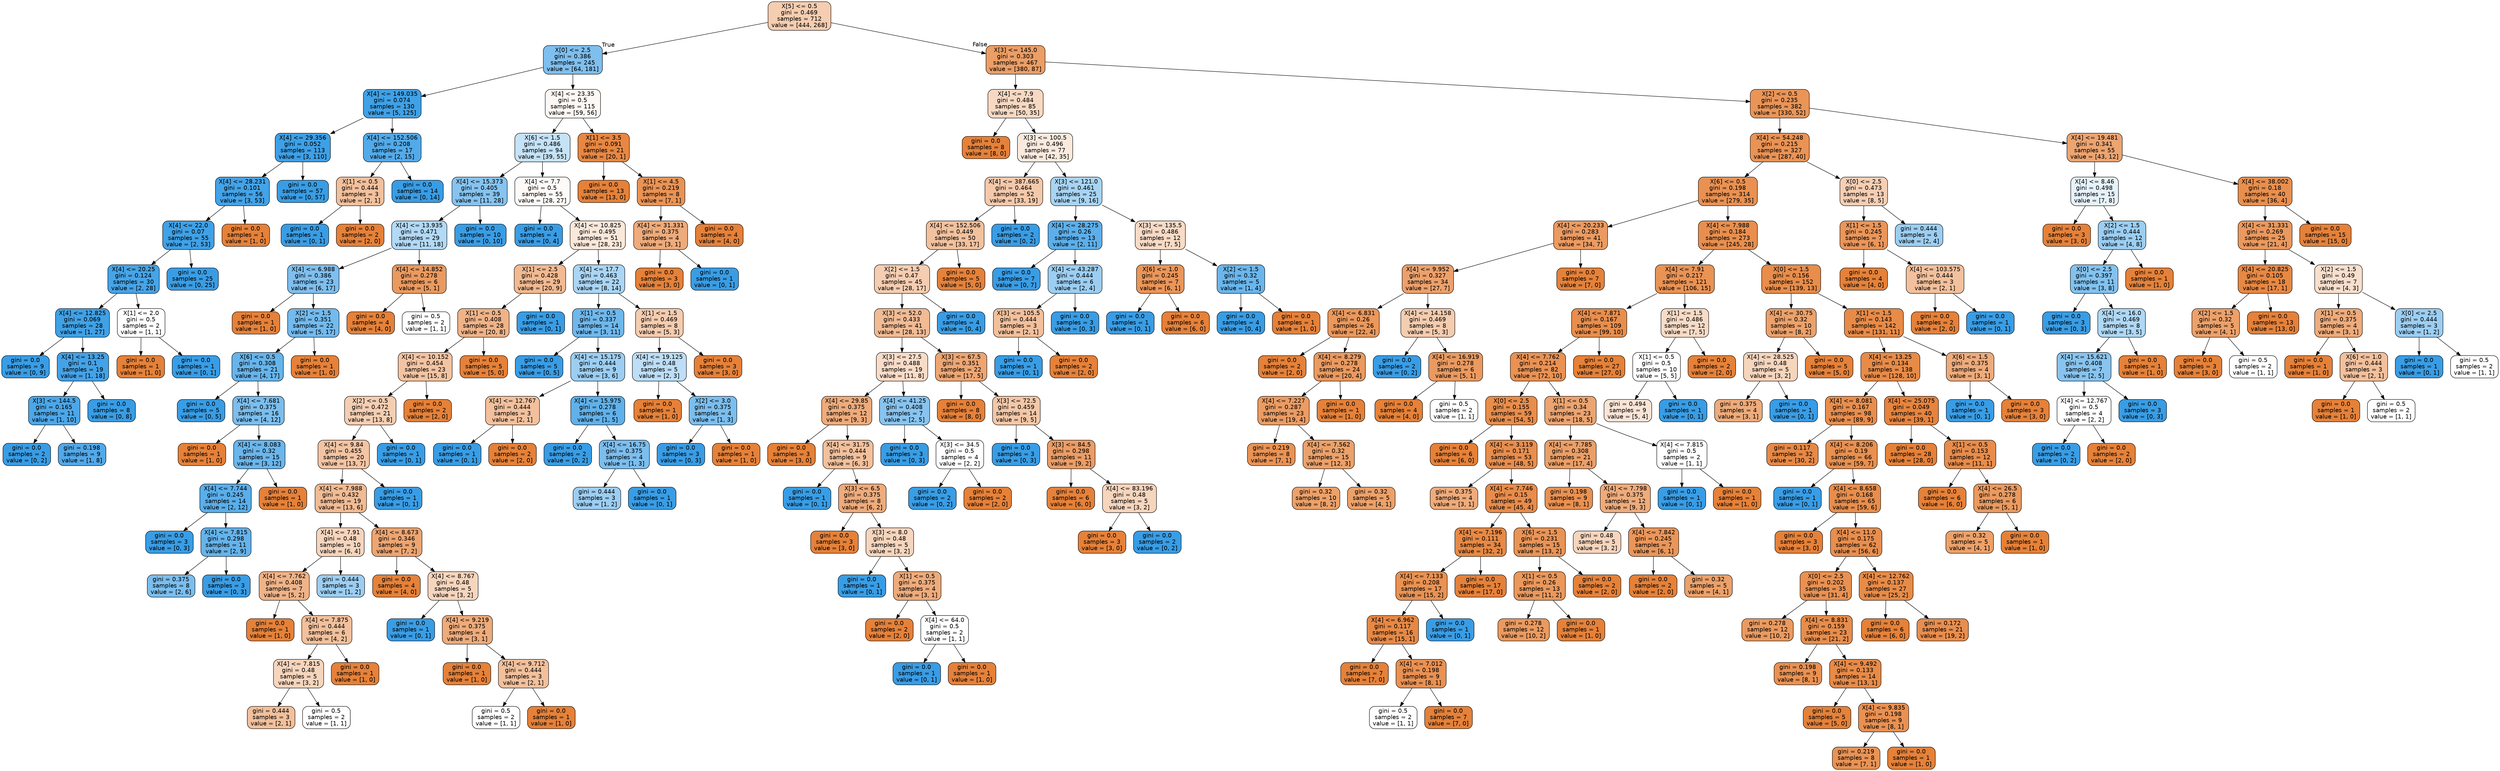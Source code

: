 digraph Tree {
node [shape=box, style="filled, rounded", color="black", fontname=helvetica] ;
edge [fontname=helvetica] ;
0 [label="X[5] <= 0.5\ngini = 0.469\nsamples = 712\nvalue = [444, 268]", fillcolor="#e5813965"] ;
1 [label="X[0] <= 2.5\ngini = 0.386\nsamples = 245\nvalue = [64, 181]", fillcolor="#399de5a5"] ;
0 -> 1 [labeldistance=2.5, labelangle=45, headlabel="True"] ;
2 [label="X[4] <= 149.035\ngini = 0.074\nsamples = 130\nvalue = [5, 125]", fillcolor="#399de5f5"] ;
1 -> 2 ;
3 [label="X[4] <= 29.356\ngini = 0.052\nsamples = 113\nvalue = [3, 110]", fillcolor="#399de5f8"] ;
2 -> 3 ;
4 [label="X[4] <= 28.231\ngini = 0.101\nsamples = 56\nvalue = [3, 53]", fillcolor="#399de5f1"] ;
3 -> 4 ;
5 [label="X[4] <= 22.0\ngini = 0.07\nsamples = 55\nvalue = [2, 53]", fillcolor="#399de5f5"] ;
4 -> 5 ;
6 [label="X[4] <= 20.25\ngini = 0.124\nsamples = 30\nvalue = [2, 28]", fillcolor="#399de5ed"] ;
5 -> 6 ;
7 [label="X[4] <= 12.825\ngini = 0.069\nsamples = 28\nvalue = [1, 27]", fillcolor="#399de5f6"] ;
6 -> 7 ;
8 [label="gini = 0.0\nsamples = 9\nvalue = [0, 9]", fillcolor="#399de5ff"] ;
7 -> 8 ;
9 [label="X[4] <= 13.25\ngini = 0.1\nsamples = 19\nvalue = [1, 18]", fillcolor="#399de5f1"] ;
7 -> 9 ;
10 [label="X[3] <= 144.5\ngini = 0.165\nsamples = 11\nvalue = [1, 10]", fillcolor="#399de5e6"] ;
9 -> 10 ;
11 [label="gini = 0.0\nsamples = 2\nvalue = [0, 2]", fillcolor="#399de5ff"] ;
10 -> 11 ;
12 [label="gini = 0.198\nsamples = 9\nvalue = [1, 8]", fillcolor="#399de5df"] ;
10 -> 12 ;
13 [label="gini = 0.0\nsamples = 8\nvalue = [0, 8]", fillcolor="#399de5ff"] ;
9 -> 13 ;
14 [label="X[1] <= 2.0\ngini = 0.5\nsamples = 2\nvalue = [1, 1]", fillcolor="#e5813900"] ;
6 -> 14 ;
15 [label="gini = 0.0\nsamples = 1\nvalue = [1, 0]", fillcolor="#e58139ff"] ;
14 -> 15 ;
16 [label="gini = 0.0\nsamples = 1\nvalue = [0, 1]", fillcolor="#399de5ff"] ;
14 -> 16 ;
17 [label="gini = 0.0\nsamples = 25\nvalue = [0, 25]", fillcolor="#399de5ff"] ;
5 -> 17 ;
18 [label="gini = 0.0\nsamples = 1\nvalue = [1, 0]", fillcolor="#e58139ff"] ;
4 -> 18 ;
19 [label="gini = 0.0\nsamples = 57\nvalue = [0, 57]", fillcolor="#399de5ff"] ;
3 -> 19 ;
20 [label="X[4] <= 152.506\ngini = 0.208\nsamples = 17\nvalue = [2, 15]", fillcolor="#399de5dd"] ;
2 -> 20 ;
21 [label="X[1] <= 0.5\ngini = 0.444\nsamples = 3\nvalue = [2, 1]", fillcolor="#e581397f"] ;
20 -> 21 ;
22 [label="gini = 0.0\nsamples = 1\nvalue = [0, 1]", fillcolor="#399de5ff"] ;
21 -> 22 ;
23 [label="gini = 0.0\nsamples = 2\nvalue = [2, 0]", fillcolor="#e58139ff"] ;
21 -> 23 ;
24 [label="gini = 0.0\nsamples = 14\nvalue = [0, 14]", fillcolor="#399de5ff"] ;
20 -> 24 ;
25 [label="X[4] <= 23.35\ngini = 0.5\nsamples = 115\nvalue = [59, 56]", fillcolor="#e581390d"] ;
1 -> 25 ;
26 [label="X[6] <= 1.5\ngini = 0.486\nsamples = 94\nvalue = [39, 55]", fillcolor="#399de54a"] ;
25 -> 26 ;
27 [label="X[4] <= 15.373\ngini = 0.405\nsamples = 39\nvalue = [11, 28]", fillcolor="#399de59b"] ;
26 -> 27 ;
28 [label="X[4] <= 13.935\ngini = 0.471\nsamples = 29\nvalue = [11, 18]", fillcolor="#399de563"] ;
27 -> 28 ;
29 [label="X[4] <= 6.988\ngini = 0.386\nsamples = 23\nvalue = [6, 17]", fillcolor="#399de5a5"] ;
28 -> 29 ;
30 [label="gini = 0.0\nsamples = 1\nvalue = [1, 0]", fillcolor="#e58139ff"] ;
29 -> 30 ;
31 [label="X[2] <= 1.5\ngini = 0.351\nsamples = 22\nvalue = [5, 17]", fillcolor="#399de5b4"] ;
29 -> 31 ;
32 [label="X[6] <= 0.5\ngini = 0.308\nsamples = 21\nvalue = [4, 17]", fillcolor="#399de5c3"] ;
31 -> 32 ;
33 [label="gini = 0.0\nsamples = 5\nvalue = [0, 5]", fillcolor="#399de5ff"] ;
32 -> 33 ;
34 [label="X[4] <= 7.681\ngini = 0.375\nsamples = 16\nvalue = [4, 12]", fillcolor="#399de5aa"] ;
32 -> 34 ;
35 [label="gini = 0.0\nsamples = 1\nvalue = [1, 0]", fillcolor="#e58139ff"] ;
34 -> 35 ;
36 [label="X[4] <= 8.083\ngini = 0.32\nsamples = 15\nvalue = [3, 12]", fillcolor="#399de5bf"] ;
34 -> 36 ;
37 [label="X[4] <= 7.744\ngini = 0.245\nsamples = 14\nvalue = [2, 12]", fillcolor="#399de5d4"] ;
36 -> 37 ;
38 [label="gini = 0.0\nsamples = 3\nvalue = [0, 3]", fillcolor="#399de5ff"] ;
37 -> 38 ;
39 [label="X[4] <= 7.815\ngini = 0.298\nsamples = 11\nvalue = [2, 9]", fillcolor="#399de5c6"] ;
37 -> 39 ;
40 [label="gini = 0.375\nsamples = 8\nvalue = [2, 6]", fillcolor="#399de5aa"] ;
39 -> 40 ;
41 [label="gini = 0.0\nsamples = 3\nvalue = [0, 3]", fillcolor="#399de5ff"] ;
39 -> 41 ;
42 [label="gini = 0.0\nsamples = 1\nvalue = [1, 0]", fillcolor="#e58139ff"] ;
36 -> 42 ;
43 [label="gini = 0.0\nsamples = 1\nvalue = [1, 0]", fillcolor="#e58139ff"] ;
31 -> 43 ;
44 [label="X[4] <= 14.852\ngini = 0.278\nsamples = 6\nvalue = [5, 1]", fillcolor="#e58139cc"] ;
28 -> 44 ;
45 [label="gini = 0.0\nsamples = 4\nvalue = [4, 0]", fillcolor="#e58139ff"] ;
44 -> 45 ;
46 [label="gini = 0.5\nsamples = 2\nvalue = [1, 1]", fillcolor="#e5813900"] ;
44 -> 46 ;
47 [label="gini = 0.0\nsamples = 10\nvalue = [0, 10]", fillcolor="#399de5ff"] ;
27 -> 47 ;
48 [label="X[4] <= 7.7\ngini = 0.5\nsamples = 55\nvalue = [28, 27]", fillcolor="#e5813909"] ;
26 -> 48 ;
49 [label="gini = 0.0\nsamples = 4\nvalue = [0, 4]", fillcolor="#399de5ff"] ;
48 -> 49 ;
50 [label="X[4] <= 10.825\ngini = 0.495\nsamples = 51\nvalue = [28, 23]", fillcolor="#e581392e"] ;
48 -> 50 ;
51 [label="X[1] <= 2.5\ngini = 0.428\nsamples = 29\nvalue = [20, 9]", fillcolor="#e581398c"] ;
50 -> 51 ;
52 [label="X[1] <= 0.5\ngini = 0.408\nsamples = 28\nvalue = [20, 8]", fillcolor="#e5813999"] ;
51 -> 52 ;
53 [label="X[4] <= 10.152\ngini = 0.454\nsamples = 23\nvalue = [15, 8]", fillcolor="#e5813977"] ;
52 -> 53 ;
54 [label="X[2] <= 0.5\ngini = 0.472\nsamples = 21\nvalue = [13, 8]", fillcolor="#e5813962"] ;
53 -> 54 ;
55 [label="X[4] <= 9.84\ngini = 0.455\nsamples = 20\nvalue = [13, 7]", fillcolor="#e5813976"] ;
54 -> 55 ;
56 [label="X[4] <= 7.988\ngini = 0.432\nsamples = 19\nvalue = [13, 6]", fillcolor="#e5813989"] ;
55 -> 56 ;
57 [label="X[4] <= 7.91\ngini = 0.48\nsamples = 10\nvalue = [6, 4]", fillcolor="#e5813955"] ;
56 -> 57 ;
58 [label="X[4] <= 7.762\ngini = 0.408\nsamples = 7\nvalue = [5, 2]", fillcolor="#e5813999"] ;
57 -> 58 ;
59 [label="gini = 0.0\nsamples = 1\nvalue = [1, 0]", fillcolor="#e58139ff"] ;
58 -> 59 ;
60 [label="X[4] <= 7.875\ngini = 0.444\nsamples = 6\nvalue = [4, 2]", fillcolor="#e581397f"] ;
58 -> 60 ;
61 [label="X[4] <= 7.815\ngini = 0.48\nsamples = 5\nvalue = [3, 2]", fillcolor="#e5813955"] ;
60 -> 61 ;
62 [label="gini = 0.444\nsamples = 3\nvalue = [2, 1]", fillcolor="#e581397f"] ;
61 -> 62 ;
63 [label="gini = 0.5\nsamples = 2\nvalue = [1, 1]", fillcolor="#e5813900"] ;
61 -> 63 ;
64 [label="gini = 0.0\nsamples = 1\nvalue = [1, 0]", fillcolor="#e58139ff"] ;
60 -> 64 ;
65 [label="gini = 0.444\nsamples = 3\nvalue = [1, 2]", fillcolor="#399de57f"] ;
57 -> 65 ;
66 [label="X[4] <= 8.673\ngini = 0.346\nsamples = 9\nvalue = [7, 2]", fillcolor="#e58139b6"] ;
56 -> 66 ;
67 [label="gini = 0.0\nsamples = 4\nvalue = [4, 0]", fillcolor="#e58139ff"] ;
66 -> 67 ;
68 [label="X[4] <= 8.767\ngini = 0.48\nsamples = 5\nvalue = [3, 2]", fillcolor="#e5813955"] ;
66 -> 68 ;
69 [label="gini = 0.0\nsamples = 1\nvalue = [0, 1]", fillcolor="#399de5ff"] ;
68 -> 69 ;
70 [label="X[4] <= 9.219\ngini = 0.375\nsamples = 4\nvalue = [3, 1]", fillcolor="#e58139aa"] ;
68 -> 70 ;
71 [label="gini = 0.0\nsamples = 1\nvalue = [1, 0]", fillcolor="#e58139ff"] ;
70 -> 71 ;
72 [label="X[4] <= 9.712\ngini = 0.444\nsamples = 3\nvalue = [2, 1]", fillcolor="#e581397f"] ;
70 -> 72 ;
73 [label="gini = 0.5\nsamples = 2\nvalue = [1, 1]", fillcolor="#e5813900"] ;
72 -> 73 ;
74 [label="gini = 0.0\nsamples = 1\nvalue = [1, 0]", fillcolor="#e58139ff"] ;
72 -> 74 ;
75 [label="gini = 0.0\nsamples = 1\nvalue = [0, 1]", fillcolor="#399de5ff"] ;
55 -> 75 ;
76 [label="gini = 0.0\nsamples = 1\nvalue = [0, 1]", fillcolor="#399de5ff"] ;
54 -> 76 ;
77 [label="gini = 0.0\nsamples = 2\nvalue = [2, 0]", fillcolor="#e58139ff"] ;
53 -> 77 ;
78 [label="gini = 0.0\nsamples = 5\nvalue = [5, 0]", fillcolor="#e58139ff"] ;
52 -> 78 ;
79 [label="gini = 0.0\nsamples = 1\nvalue = [0, 1]", fillcolor="#399de5ff"] ;
51 -> 79 ;
80 [label="X[4] <= 17.7\ngini = 0.463\nsamples = 22\nvalue = [8, 14]", fillcolor="#399de56d"] ;
50 -> 80 ;
81 [label="X[1] <= 0.5\ngini = 0.337\nsamples = 14\nvalue = [3, 11]", fillcolor="#399de5b9"] ;
80 -> 81 ;
82 [label="gini = 0.0\nsamples = 5\nvalue = [0, 5]", fillcolor="#399de5ff"] ;
81 -> 82 ;
83 [label="X[4] <= 15.175\ngini = 0.444\nsamples = 9\nvalue = [3, 6]", fillcolor="#399de57f"] ;
81 -> 83 ;
84 [label="X[4] <= 12.767\ngini = 0.444\nsamples = 3\nvalue = [2, 1]", fillcolor="#e581397f"] ;
83 -> 84 ;
85 [label="gini = 0.0\nsamples = 1\nvalue = [0, 1]", fillcolor="#399de5ff"] ;
84 -> 85 ;
86 [label="gini = 0.0\nsamples = 2\nvalue = [2, 0]", fillcolor="#e58139ff"] ;
84 -> 86 ;
87 [label="X[4] <= 15.975\ngini = 0.278\nsamples = 6\nvalue = [1, 5]", fillcolor="#399de5cc"] ;
83 -> 87 ;
88 [label="gini = 0.0\nsamples = 2\nvalue = [0, 2]", fillcolor="#399de5ff"] ;
87 -> 88 ;
89 [label="X[4] <= 16.75\ngini = 0.375\nsamples = 4\nvalue = [1, 3]", fillcolor="#399de5aa"] ;
87 -> 89 ;
90 [label="gini = 0.444\nsamples = 3\nvalue = [1, 2]", fillcolor="#399de57f"] ;
89 -> 90 ;
91 [label="gini = 0.0\nsamples = 1\nvalue = [0, 1]", fillcolor="#399de5ff"] ;
89 -> 91 ;
92 [label="X[1] <= 1.5\ngini = 0.469\nsamples = 8\nvalue = [5, 3]", fillcolor="#e5813966"] ;
80 -> 92 ;
93 [label="X[4] <= 19.125\ngini = 0.48\nsamples = 5\nvalue = [2, 3]", fillcolor="#399de555"] ;
92 -> 93 ;
94 [label="gini = 0.0\nsamples = 1\nvalue = [1, 0]", fillcolor="#e58139ff"] ;
93 -> 94 ;
95 [label="X[2] <= 3.0\ngini = 0.375\nsamples = 4\nvalue = [1, 3]", fillcolor="#399de5aa"] ;
93 -> 95 ;
96 [label="gini = 0.0\nsamples = 3\nvalue = [0, 3]", fillcolor="#399de5ff"] ;
95 -> 96 ;
97 [label="gini = 0.0\nsamples = 1\nvalue = [1, 0]", fillcolor="#e58139ff"] ;
95 -> 97 ;
98 [label="gini = 0.0\nsamples = 3\nvalue = [3, 0]", fillcolor="#e58139ff"] ;
92 -> 98 ;
99 [label="X[1] <= 3.5\ngini = 0.091\nsamples = 21\nvalue = [20, 1]", fillcolor="#e58139f2"] ;
25 -> 99 ;
100 [label="gini = 0.0\nsamples = 13\nvalue = [13, 0]", fillcolor="#e58139ff"] ;
99 -> 100 ;
101 [label="X[1] <= 4.5\ngini = 0.219\nsamples = 8\nvalue = [7, 1]", fillcolor="#e58139db"] ;
99 -> 101 ;
102 [label="X[4] <= 31.331\ngini = 0.375\nsamples = 4\nvalue = [3, 1]", fillcolor="#e58139aa"] ;
101 -> 102 ;
103 [label="gini = 0.0\nsamples = 3\nvalue = [3, 0]", fillcolor="#e58139ff"] ;
102 -> 103 ;
104 [label="gini = 0.0\nsamples = 1\nvalue = [0, 1]", fillcolor="#399de5ff"] ;
102 -> 104 ;
105 [label="gini = 0.0\nsamples = 4\nvalue = [4, 0]", fillcolor="#e58139ff"] ;
101 -> 105 ;
106 [label="X[3] <= 145.0\ngini = 0.303\nsamples = 467\nvalue = [380, 87]", fillcolor="#e58139c5"] ;
0 -> 106 [labeldistance=2.5, labelangle=-45, headlabel="False"] ;
107 [label="X[4] <= 7.9\ngini = 0.484\nsamples = 85\nvalue = [50, 35]", fillcolor="#e581394d"] ;
106 -> 107 ;
108 [label="gini = 0.0\nsamples = 8\nvalue = [8, 0]", fillcolor="#e58139ff"] ;
107 -> 108 ;
109 [label="X[3] <= 100.5\ngini = 0.496\nsamples = 77\nvalue = [42, 35]", fillcolor="#e581392a"] ;
107 -> 109 ;
110 [label="X[4] <= 387.665\ngini = 0.464\nsamples = 52\nvalue = [33, 19]", fillcolor="#e581396c"] ;
109 -> 110 ;
111 [label="X[4] <= 152.506\ngini = 0.449\nsamples = 50\nvalue = [33, 17]", fillcolor="#e581397c"] ;
110 -> 111 ;
112 [label="X[2] <= 1.5\ngini = 0.47\nsamples = 45\nvalue = [28, 17]", fillcolor="#e5813964"] ;
111 -> 112 ;
113 [label="X[3] <= 52.0\ngini = 0.433\nsamples = 41\nvalue = [28, 13]", fillcolor="#e5813989"] ;
112 -> 113 ;
114 [label="X[3] <= 27.5\ngini = 0.488\nsamples = 19\nvalue = [11, 8]", fillcolor="#e5813946"] ;
113 -> 114 ;
115 [label="X[4] <= 29.85\ngini = 0.375\nsamples = 12\nvalue = [9, 3]", fillcolor="#e58139aa"] ;
114 -> 115 ;
116 [label="gini = 0.0\nsamples = 3\nvalue = [3, 0]", fillcolor="#e58139ff"] ;
115 -> 116 ;
117 [label="X[4] <= 31.75\ngini = 0.444\nsamples = 9\nvalue = [6, 3]", fillcolor="#e581397f"] ;
115 -> 117 ;
118 [label="gini = 0.0\nsamples = 1\nvalue = [0, 1]", fillcolor="#399de5ff"] ;
117 -> 118 ;
119 [label="X[3] <= 6.5\ngini = 0.375\nsamples = 8\nvalue = [6, 2]", fillcolor="#e58139aa"] ;
117 -> 119 ;
120 [label="gini = 0.0\nsamples = 3\nvalue = [3, 0]", fillcolor="#e58139ff"] ;
119 -> 120 ;
121 [label="X[3] <= 8.0\ngini = 0.48\nsamples = 5\nvalue = [3, 2]", fillcolor="#e5813955"] ;
119 -> 121 ;
122 [label="gini = 0.0\nsamples = 1\nvalue = [0, 1]", fillcolor="#399de5ff"] ;
121 -> 122 ;
123 [label="X[1] <= 0.5\ngini = 0.375\nsamples = 4\nvalue = [3, 1]", fillcolor="#e58139aa"] ;
121 -> 123 ;
124 [label="gini = 0.0\nsamples = 2\nvalue = [2, 0]", fillcolor="#e58139ff"] ;
123 -> 124 ;
125 [label="X[4] <= 64.0\ngini = 0.5\nsamples = 2\nvalue = [1, 1]", fillcolor="#e5813900"] ;
123 -> 125 ;
126 [label="gini = 0.0\nsamples = 1\nvalue = [0, 1]", fillcolor="#399de5ff"] ;
125 -> 126 ;
127 [label="gini = 0.0\nsamples = 1\nvalue = [1, 0]", fillcolor="#e58139ff"] ;
125 -> 127 ;
128 [label="X[4] <= 41.25\ngini = 0.408\nsamples = 7\nvalue = [2, 5]", fillcolor="#399de599"] ;
114 -> 128 ;
129 [label="gini = 0.0\nsamples = 3\nvalue = [0, 3]", fillcolor="#399de5ff"] ;
128 -> 129 ;
130 [label="X[3] <= 34.5\ngini = 0.5\nsamples = 4\nvalue = [2, 2]", fillcolor="#e5813900"] ;
128 -> 130 ;
131 [label="gini = 0.0\nsamples = 2\nvalue = [0, 2]", fillcolor="#399de5ff"] ;
130 -> 131 ;
132 [label="gini = 0.0\nsamples = 2\nvalue = [2, 0]", fillcolor="#e58139ff"] ;
130 -> 132 ;
133 [label="X[3] <= 67.5\ngini = 0.351\nsamples = 22\nvalue = [17, 5]", fillcolor="#e58139b4"] ;
113 -> 133 ;
134 [label="gini = 0.0\nsamples = 8\nvalue = [8, 0]", fillcolor="#e58139ff"] ;
133 -> 134 ;
135 [label="X[3] <= 72.5\ngini = 0.459\nsamples = 14\nvalue = [9, 5]", fillcolor="#e5813971"] ;
133 -> 135 ;
136 [label="gini = 0.0\nsamples = 3\nvalue = [0, 3]", fillcolor="#399de5ff"] ;
135 -> 136 ;
137 [label="X[3] <= 84.5\ngini = 0.298\nsamples = 11\nvalue = [9, 2]", fillcolor="#e58139c6"] ;
135 -> 137 ;
138 [label="gini = 0.0\nsamples = 6\nvalue = [6, 0]", fillcolor="#e58139ff"] ;
137 -> 138 ;
139 [label="X[4] <= 83.196\ngini = 0.48\nsamples = 5\nvalue = [3, 2]", fillcolor="#e5813955"] ;
137 -> 139 ;
140 [label="gini = 0.0\nsamples = 3\nvalue = [3, 0]", fillcolor="#e58139ff"] ;
139 -> 140 ;
141 [label="gini = 0.0\nsamples = 2\nvalue = [0, 2]", fillcolor="#399de5ff"] ;
139 -> 141 ;
142 [label="gini = 0.0\nsamples = 4\nvalue = [0, 4]", fillcolor="#399de5ff"] ;
112 -> 142 ;
143 [label="gini = 0.0\nsamples = 5\nvalue = [5, 0]", fillcolor="#e58139ff"] ;
111 -> 143 ;
144 [label="gini = 0.0\nsamples = 2\nvalue = [0, 2]", fillcolor="#399de5ff"] ;
110 -> 144 ;
145 [label="X[3] <= 121.0\ngini = 0.461\nsamples = 25\nvalue = [9, 16]", fillcolor="#399de570"] ;
109 -> 145 ;
146 [label="X[4] <= 28.275\ngini = 0.26\nsamples = 13\nvalue = [2, 11]", fillcolor="#399de5d1"] ;
145 -> 146 ;
147 [label="gini = 0.0\nsamples = 7\nvalue = [0, 7]", fillcolor="#399de5ff"] ;
146 -> 147 ;
148 [label="X[4] <= 43.287\ngini = 0.444\nsamples = 6\nvalue = [2, 4]", fillcolor="#399de57f"] ;
146 -> 148 ;
149 [label="X[3] <= 105.5\ngini = 0.444\nsamples = 3\nvalue = [2, 1]", fillcolor="#e581397f"] ;
148 -> 149 ;
150 [label="gini = 0.0\nsamples = 1\nvalue = [0, 1]", fillcolor="#399de5ff"] ;
149 -> 150 ;
151 [label="gini = 0.0\nsamples = 2\nvalue = [2, 0]", fillcolor="#e58139ff"] ;
149 -> 151 ;
152 [label="gini = 0.0\nsamples = 3\nvalue = [0, 3]", fillcolor="#399de5ff"] ;
148 -> 152 ;
153 [label="X[3] <= 135.5\ngini = 0.486\nsamples = 12\nvalue = [7, 5]", fillcolor="#e5813949"] ;
145 -> 153 ;
154 [label="X[6] <= 1.0\ngini = 0.245\nsamples = 7\nvalue = [6, 1]", fillcolor="#e58139d4"] ;
153 -> 154 ;
155 [label="gini = 0.0\nsamples = 1\nvalue = [0, 1]", fillcolor="#399de5ff"] ;
154 -> 155 ;
156 [label="gini = 0.0\nsamples = 6\nvalue = [6, 0]", fillcolor="#e58139ff"] ;
154 -> 156 ;
157 [label="X[2] <= 1.5\ngini = 0.32\nsamples = 5\nvalue = [1, 4]", fillcolor="#399de5bf"] ;
153 -> 157 ;
158 [label="gini = 0.0\nsamples = 4\nvalue = [0, 4]", fillcolor="#399de5ff"] ;
157 -> 158 ;
159 [label="gini = 0.0\nsamples = 1\nvalue = [1, 0]", fillcolor="#e58139ff"] ;
157 -> 159 ;
160 [label="X[2] <= 0.5\ngini = 0.235\nsamples = 382\nvalue = [330, 52]", fillcolor="#e58139d7"] ;
106 -> 160 ;
161 [label="X[4] <= 54.248\ngini = 0.215\nsamples = 327\nvalue = [287, 40]", fillcolor="#e58139db"] ;
160 -> 161 ;
162 [label="X[6] <= 0.5\ngini = 0.198\nsamples = 314\nvalue = [279, 35]", fillcolor="#e58139df"] ;
161 -> 162 ;
163 [label="X[4] <= 20.233\ngini = 0.283\nsamples = 41\nvalue = [34, 7]", fillcolor="#e58139ca"] ;
162 -> 163 ;
164 [label="X[4] <= 9.952\ngini = 0.327\nsamples = 34\nvalue = [27, 7]", fillcolor="#e58139bd"] ;
163 -> 164 ;
165 [label="X[4] <= 6.831\ngini = 0.26\nsamples = 26\nvalue = [22, 4]", fillcolor="#e58139d1"] ;
164 -> 165 ;
166 [label="gini = 0.0\nsamples = 2\nvalue = [2, 0]", fillcolor="#e58139ff"] ;
165 -> 166 ;
167 [label="X[4] <= 8.279\ngini = 0.278\nsamples = 24\nvalue = [20, 4]", fillcolor="#e58139cc"] ;
165 -> 167 ;
168 [label="X[4] <= 7.227\ngini = 0.287\nsamples = 23\nvalue = [19, 4]", fillcolor="#e58139c9"] ;
167 -> 168 ;
169 [label="gini = 0.219\nsamples = 8\nvalue = [7, 1]", fillcolor="#e58139db"] ;
168 -> 169 ;
170 [label="X[4] <= 7.562\ngini = 0.32\nsamples = 15\nvalue = [12, 3]", fillcolor="#e58139bf"] ;
168 -> 170 ;
171 [label="gini = 0.32\nsamples = 10\nvalue = [8, 2]", fillcolor="#e58139bf"] ;
170 -> 171 ;
172 [label="gini = 0.32\nsamples = 5\nvalue = [4, 1]", fillcolor="#e58139bf"] ;
170 -> 172 ;
173 [label="gini = 0.0\nsamples = 1\nvalue = [1, 0]", fillcolor="#e58139ff"] ;
167 -> 173 ;
174 [label="X[4] <= 14.158\ngini = 0.469\nsamples = 8\nvalue = [5, 3]", fillcolor="#e5813966"] ;
164 -> 174 ;
175 [label="gini = 0.0\nsamples = 2\nvalue = [0, 2]", fillcolor="#399de5ff"] ;
174 -> 175 ;
176 [label="X[4] <= 16.919\ngini = 0.278\nsamples = 6\nvalue = [5, 1]", fillcolor="#e58139cc"] ;
174 -> 176 ;
177 [label="gini = 0.0\nsamples = 4\nvalue = [4, 0]", fillcolor="#e58139ff"] ;
176 -> 177 ;
178 [label="gini = 0.5\nsamples = 2\nvalue = [1, 1]", fillcolor="#e5813900"] ;
176 -> 178 ;
179 [label="gini = 0.0\nsamples = 7\nvalue = [7, 0]", fillcolor="#e58139ff"] ;
163 -> 179 ;
180 [label="X[4] <= 7.988\ngini = 0.184\nsamples = 273\nvalue = [245, 28]", fillcolor="#e58139e2"] ;
162 -> 180 ;
181 [label="X[4] <= 7.91\ngini = 0.217\nsamples = 121\nvalue = [106, 15]", fillcolor="#e58139db"] ;
180 -> 181 ;
182 [label="X[4] <= 7.871\ngini = 0.167\nsamples = 109\nvalue = [99, 10]", fillcolor="#e58139e5"] ;
181 -> 182 ;
183 [label="X[4] <= 7.762\ngini = 0.214\nsamples = 82\nvalue = [72, 10]", fillcolor="#e58139dc"] ;
182 -> 183 ;
184 [label="X[0] <= 2.5\ngini = 0.155\nsamples = 59\nvalue = [54, 5]", fillcolor="#e58139e7"] ;
183 -> 184 ;
185 [label="gini = 0.0\nsamples = 6\nvalue = [6, 0]", fillcolor="#e58139ff"] ;
184 -> 185 ;
186 [label="X[4] <= 3.119\ngini = 0.171\nsamples = 53\nvalue = [48, 5]", fillcolor="#e58139e4"] ;
184 -> 186 ;
187 [label="gini = 0.375\nsamples = 4\nvalue = [3, 1]", fillcolor="#e58139aa"] ;
186 -> 187 ;
188 [label="X[4] <= 7.746\ngini = 0.15\nsamples = 49\nvalue = [45, 4]", fillcolor="#e58139e8"] ;
186 -> 188 ;
189 [label="X[4] <= 7.196\ngini = 0.111\nsamples = 34\nvalue = [32, 2]", fillcolor="#e58139ef"] ;
188 -> 189 ;
190 [label="X[4] <= 7.133\ngini = 0.208\nsamples = 17\nvalue = [15, 2]", fillcolor="#e58139dd"] ;
189 -> 190 ;
191 [label="X[4] <= 6.962\ngini = 0.117\nsamples = 16\nvalue = [15, 1]", fillcolor="#e58139ee"] ;
190 -> 191 ;
192 [label="gini = 0.0\nsamples = 7\nvalue = [7, 0]", fillcolor="#e58139ff"] ;
191 -> 192 ;
193 [label="X[4] <= 7.012\ngini = 0.198\nsamples = 9\nvalue = [8, 1]", fillcolor="#e58139df"] ;
191 -> 193 ;
194 [label="gini = 0.5\nsamples = 2\nvalue = [1, 1]", fillcolor="#e5813900"] ;
193 -> 194 ;
195 [label="gini = 0.0\nsamples = 7\nvalue = [7, 0]", fillcolor="#e58139ff"] ;
193 -> 195 ;
196 [label="gini = 0.0\nsamples = 1\nvalue = [0, 1]", fillcolor="#399de5ff"] ;
190 -> 196 ;
197 [label="gini = 0.0\nsamples = 17\nvalue = [17, 0]", fillcolor="#e58139ff"] ;
189 -> 197 ;
198 [label="X[6] <= 1.5\ngini = 0.231\nsamples = 15\nvalue = [13, 2]", fillcolor="#e58139d8"] ;
188 -> 198 ;
199 [label="X[1] <= 0.5\ngini = 0.26\nsamples = 13\nvalue = [11, 2]", fillcolor="#e58139d1"] ;
198 -> 199 ;
200 [label="gini = 0.278\nsamples = 12\nvalue = [10, 2]", fillcolor="#e58139cc"] ;
199 -> 200 ;
201 [label="gini = 0.0\nsamples = 1\nvalue = [1, 0]", fillcolor="#e58139ff"] ;
199 -> 201 ;
202 [label="gini = 0.0\nsamples = 2\nvalue = [2, 0]", fillcolor="#e58139ff"] ;
198 -> 202 ;
203 [label="X[1] <= 0.5\ngini = 0.34\nsamples = 23\nvalue = [18, 5]", fillcolor="#e58139b8"] ;
183 -> 203 ;
204 [label="X[4] <= 7.785\ngini = 0.308\nsamples = 21\nvalue = [17, 4]", fillcolor="#e58139c3"] ;
203 -> 204 ;
205 [label="gini = 0.198\nsamples = 9\nvalue = [8, 1]", fillcolor="#e58139df"] ;
204 -> 205 ;
206 [label="X[4] <= 7.798\ngini = 0.375\nsamples = 12\nvalue = [9, 3]", fillcolor="#e58139aa"] ;
204 -> 206 ;
207 [label="gini = 0.48\nsamples = 5\nvalue = [3, 2]", fillcolor="#e5813955"] ;
206 -> 207 ;
208 [label="X[4] <= 7.842\ngini = 0.245\nsamples = 7\nvalue = [6, 1]", fillcolor="#e58139d4"] ;
206 -> 208 ;
209 [label="gini = 0.0\nsamples = 2\nvalue = [2, 0]", fillcolor="#e58139ff"] ;
208 -> 209 ;
210 [label="gini = 0.32\nsamples = 5\nvalue = [4, 1]", fillcolor="#e58139bf"] ;
208 -> 210 ;
211 [label="X[4] <= 7.815\ngini = 0.5\nsamples = 2\nvalue = [1, 1]", fillcolor="#e5813900"] ;
203 -> 211 ;
212 [label="gini = 0.0\nsamples = 1\nvalue = [0, 1]", fillcolor="#399de5ff"] ;
211 -> 212 ;
213 [label="gini = 0.0\nsamples = 1\nvalue = [1, 0]", fillcolor="#e58139ff"] ;
211 -> 213 ;
214 [label="gini = 0.0\nsamples = 27\nvalue = [27, 0]", fillcolor="#e58139ff"] ;
182 -> 214 ;
215 [label="X[1] <= 1.5\ngini = 0.486\nsamples = 12\nvalue = [7, 5]", fillcolor="#e5813949"] ;
181 -> 215 ;
216 [label="X[1] <= 0.5\ngini = 0.5\nsamples = 10\nvalue = [5, 5]", fillcolor="#e5813900"] ;
215 -> 216 ;
217 [label="gini = 0.494\nsamples = 9\nvalue = [5, 4]", fillcolor="#e5813933"] ;
216 -> 217 ;
218 [label="gini = 0.0\nsamples = 1\nvalue = [0, 1]", fillcolor="#399de5ff"] ;
216 -> 218 ;
219 [label="gini = 0.0\nsamples = 2\nvalue = [2, 0]", fillcolor="#e58139ff"] ;
215 -> 219 ;
220 [label="X[0] <= 1.5\ngini = 0.156\nsamples = 152\nvalue = [139, 13]", fillcolor="#e58139e7"] ;
180 -> 220 ;
221 [label="X[4] <= 30.75\ngini = 0.32\nsamples = 10\nvalue = [8, 2]", fillcolor="#e58139bf"] ;
220 -> 221 ;
222 [label="X[4] <= 28.525\ngini = 0.48\nsamples = 5\nvalue = [3, 2]", fillcolor="#e5813955"] ;
221 -> 222 ;
223 [label="gini = 0.375\nsamples = 4\nvalue = [3, 1]", fillcolor="#e58139aa"] ;
222 -> 223 ;
224 [label="gini = 0.0\nsamples = 1\nvalue = [0, 1]", fillcolor="#399de5ff"] ;
222 -> 224 ;
225 [label="gini = 0.0\nsamples = 5\nvalue = [5, 0]", fillcolor="#e58139ff"] ;
221 -> 225 ;
226 [label="X[1] <= 1.5\ngini = 0.143\nsamples = 142\nvalue = [131, 11]", fillcolor="#e58139ea"] ;
220 -> 226 ;
227 [label="X[4] <= 13.25\ngini = 0.134\nsamples = 138\nvalue = [128, 10]", fillcolor="#e58139eb"] ;
226 -> 227 ;
228 [label="X[4] <= 8.081\ngini = 0.167\nsamples = 98\nvalue = [89, 9]", fillcolor="#e58139e5"] ;
227 -> 228 ;
229 [label="gini = 0.117\nsamples = 32\nvalue = [30, 2]", fillcolor="#e58139ee"] ;
228 -> 229 ;
230 [label="X[4] <= 8.206\ngini = 0.19\nsamples = 66\nvalue = [59, 7]", fillcolor="#e58139e1"] ;
228 -> 230 ;
231 [label="gini = 0.0\nsamples = 1\nvalue = [0, 1]", fillcolor="#399de5ff"] ;
230 -> 231 ;
232 [label="X[4] <= 8.658\ngini = 0.168\nsamples = 65\nvalue = [59, 6]", fillcolor="#e58139e5"] ;
230 -> 232 ;
233 [label="gini = 0.0\nsamples = 3\nvalue = [3, 0]", fillcolor="#e58139ff"] ;
232 -> 233 ;
234 [label="X[4] <= 11.0\ngini = 0.175\nsamples = 62\nvalue = [56, 6]", fillcolor="#e58139e4"] ;
232 -> 234 ;
235 [label="X[0] <= 2.5\ngini = 0.202\nsamples = 35\nvalue = [31, 4]", fillcolor="#e58139de"] ;
234 -> 235 ;
236 [label="gini = 0.278\nsamples = 12\nvalue = [10, 2]", fillcolor="#e58139cc"] ;
235 -> 236 ;
237 [label="X[4] <= 8.831\ngini = 0.159\nsamples = 23\nvalue = [21, 2]", fillcolor="#e58139e7"] ;
235 -> 237 ;
238 [label="gini = 0.198\nsamples = 9\nvalue = [8, 1]", fillcolor="#e58139df"] ;
237 -> 238 ;
239 [label="X[4] <= 9.492\ngini = 0.133\nsamples = 14\nvalue = [13, 1]", fillcolor="#e58139eb"] ;
237 -> 239 ;
240 [label="gini = 0.0\nsamples = 5\nvalue = [5, 0]", fillcolor="#e58139ff"] ;
239 -> 240 ;
241 [label="X[4] <= 9.835\ngini = 0.198\nsamples = 9\nvalue = [8, 1]", fillcolor="#e58139df"] ;
239 -> 241 ;
242 [label="gini = 0.219\nsamples = 8\nvalue = [7, 1]", fillcolor="#e58139db"] ;
241 -> 242 ;
243 [label="gini = 0.0\nsamples = 1\nvalue = [1, 0]", fillcolor="#e58139ff"] ;
241 -> 243 ;
244 [label="X[4] <= 12.762\ngini = 0.137\nsamples = 27\nvalue = [25, 2]", fillcolor="#e58139eb"] ;
234 -> 244 ;
245 [label="gini = 0.0\nsamples = 6\nvalue = [6, 0]", fillcolor="#e58139ff"] ;
244 -> 245 ;
246 [label="gini = 0.172\nsamples = 21\nvalue = [19, 2]", fillcolor="#e58139e4"] ;
244 -> 246 ;
247 [label="X[4] <= 25.075\ngini = 0.049\nsamples = 40\nvalue = [39, 1]", fillcolor="#e58139f8"] ;
227 -> 247 ;
248 [label="gini = 0.0\nsamples = 28\nvalue = [28, 0]", fillcolor="#e58139ff"] ;
247 -> 248 ;
249 [label="X[1] <= 0.5\ngini = 0.153\nsamples = 12\nvalue = [11, 1]", fillcolor="#e58139e8"] ;
247 -> 249 ;
250 [label="gini = 0.0\nsamples = 6\nvalue = [6, 0]", fillcolor="#e58139ff"] ;
249 -> 250 ;
251 [label="X[4] <= 26.5\ngini = 0.278\nsamples = 6\nvalue = [5, 1]", fillcolor="#e58139cc"] ;
249 -> 251 ;
252 [label="gini = 0.32\nsamples = 5\nvalue = [4, 1]", fillcolor="#e58139bf"] ;
251 -> 252 ;
253 [label="gini = 0.0\nsamples = 1\nvalue = [1, 0]", fillcolor="#e58139ff"] ;
251 -> 253 ;
254 [label="X[6] <= 1.5\ngini = 0.375\nsamples = 4\nvalue = [3, 1]", fillcolor="#e58139aa"] ;
226 -> 254 ;
255 [label="gini = 0.0\nsamples = 1\nvalue = [0, 1]", fillcolor="#399de5ff"] ;
254 -> 255 ;
256 [label="gini = 0.0\nsamples = 3\nvalue = [3, 0]", fillcolor="#e58139ff"] ;
254 -> 256 ;
257 [label="X[0] <= 2.5\ngini = 0.473\nsamples = 13\nvalue = [8, 5]", fillcolor="#e5813960"] ;
161 -> 257 ;
258 [label="X[1] <= 1.5\ngini = 0.245\nsamples = 7\nvalue = [6, 1]", fillcolor="#e58139d4"] ;
257 -> 258 ;
259 [label="gini = 0.0\nsamples = 4\nvalue = [4, 0]", fillcolor="#e58139ff"] ;
258 -> 259 ;
260 [label="X[4] <= 103.575\ngini = 0.444\nsamples = 3\nvalue = [2, 1]", fillcolor="#e581397f"] ;
258 -> 260 ;
261 [label="gini = 0.0\nsamples = 2\nvalue = [2, 0]", fillcolor="#e58139ff"] ;
260 -> 261 ;
262 [label="gini = 0.0\nsamples = 1\nvalue = [0, 1]", fillcolor="#399de5ff"] ;
260 -> 262 ;
263 [label="gini = 0.444\nsamples = 6\nvalue = [2, 4]", fillcolor="#399de57f"] ;
257 -> 263 ;
264 [label="X[4] <= 19.481\ngini = 0.341\nsamples = 55\nvalue = [43, 12]", fillcolor="#e58139b8"] ;
160 -> 264 ;
265 [label="X[4] <= 8.46\ngini = 0.498\nsamples = 15\nvalue = [7, 8]", fillcolor="#399de520"] ;
264 -> 265 ;
266 [label="gini = 0.0\nsamples = 3\nvalue = [3, 0]", fillcolor="#e58139ff"] ;
265 -> 266 ;
267 [label="X[2] <= 1.5\ngini = 0.444\nsamples = 12\nvalue = [4, 8]", fillcolor="#399de57f"] ;
265 -> 267 ;
268 [label="X[0] <= 2.5\ngini = 0.397\nsamples = 11\nvalue = [3, 8]", fillcolor="#399de59f"] ;
267 -> 268 ;
269 [label="gini = 0.0\nsamples = 3\nvalue = [0, 3]", fillcolor="#399de5ff"] ;
268 -> 269 ;
270 [label="X[4] <= 16.0\ngini = 0.469\nsamples = 8\nvalue = [3, 5]", fillcolor="#399de566"] ;
268 -> 270 ;
271 [label="X[4] <= 15.621\ngini = 0.408\nsamples = 7\nvalue = [2, 5]", fillcolor="#399de599"] ;
270 -> 271 ;
272 [label="X[4] <= 12.767\ngini = 0.5\nsamples = 4\nvalue = [2, 2]", fillcolor="#e5813900"] ;
271 -> 272 ;
273 [label="gini = 0.0\nsamples = 2\nvalue = [0, 2]", fillcolor="#399de5ff"] ;
272 -> 273 ;
274 [label="gini = 0.0\nsamples = 2\nvalue = [2, 0]", fillcolor="#e58139ff"] ;
272 -> 274 ;
275 [label="gini = 0.0\nsamples = 3\nvalue = [0, 3]", fillcolor="#399de5ff"] ;
271 -> 275 ;
276 [label="gini = 0.0\nsamples = 1\nvalue = [1, 0]", fillcolor="#e58139ff"] ;
270 -> 276 ;
277 [label="gini = 0.0\nsamples = 1\nvalue = [1, 0]", fillcolor="#e58139ff"] ;
267 -> 277 ;
278 [label="X[4] <= 38.002\ngini = 0.18\nsamples = 40\nvalue = [36, 4]", fillcolor="#e58139e3"] ;
264 -> 278 ;
279 [label="X[4] <= 31.331\ngini = 0.269\nsamples = 25\nvalue = [21, 4]", fillcolor="#e58139ce"] ;
278 -> 279 ;
280 [label="X[4] <= 20.825\ngini = 0.105\nsamples = 18\nvalue = [17, 1]", fillcolor="#e58139f0"] ;
279 -> 280 ;
281 [label="X[2] <= 1.5\ngini = 0.32\nsamples = 5\nvalue = [4, 1]", fillcolor="#e58139bf"] ;
280 -> 281 ;
282 [label="gini = 0.0\nsamples = 3\nvalue = [3, 0]", fillcolor="#e58139ff"] ;
281 -> 282 ;
283 [label="gini = 0.5\nsamples = 2\nvalue = [1, 1]", fillcolor="#e5813900"] ;
281 -> 283 ;
284 [label="gini = 0.0\nsamples = 13\nvalue = [13, 0]", fillcolor="#e58139ff"] ;
280 -> 284 ;
285 [label="X[2] <= 1.5\ngini = 0.49\nsamples = 7\nvalue = [4, 3]", fillcolor="#e5813940"] ;
279 -> 285 ;
286 [label="X[1] <= 0.5\ngini = 0.375\nsamples = 4\nvalue = [3, 1]", fillcolor="#e58139aa"] ;
285 -> 286 ;
287 [label="gini = 0.0\nsamples = 1\nvalue = [1, 0]", fillcolor="#e58139ff"] ;
286 -> 287 ;
288 [label="X[6] <= 1.0\ngini = 0.444\nsamples = 3\nvalue = [2, 1]", fillcolor="#e581397f"] ;
286 -> 288 ;
289 [label="gini = 0.0\nsamples = 1\nvalue = [1, 0]", fillcolor="#e58139ff"] ;
288 -> 289 ;
290 [label="gini = 0.5\nsamples = 2\nvalue = [1, 1]", fillcolor="#e5813900"] ;
288 -> 290 ;
291 [label="X[0] <= 2.5\ngini = 0.444\nsamples = 3\nvalue = [1, 2]", fillcolor="#399de57f"] ;
285 -> 291 ;
292 [label="gini = 0.0\nsamples = 1\nvalue = [0, 1]", fillcolor="#399de5ff"] ;
291 -> 292 ;
293 [label="gini = 0.5\nsamples = 2\nvalue = [1, 1]", fillcolor="#e5813900"] ;
291 -> 293 ;
294 [label="gini = 0.0\nsamples = 15\nvalue = [15, 0]", fillcolor="#e58139ff"] ;
278 -> 294 ;
}
